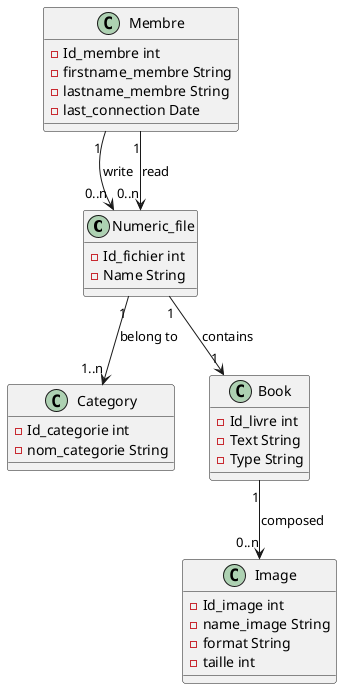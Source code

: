 @startuml

Class Numeric_file{
  - Id_fichier int
  - Name String
}

Class Category {
  - Id_categorie int
  - nom_categorie String
}

Class Book {
  - Id_livre int
  - Text String
  - Type String
}

Class Image {
  - Id_image int
  - name_image String
  - format String
  - taille int
}

Class Membre {
  - Id_membre int
  - firstname_membre String
  - lastname_membre String
  - last_connection Date
}

Numeric_file "1" --> "1" Book : "contains"
Numeric_file "1" --> "1..n" Category : "belong to"
Book "1" --> "0..n" Image : "composed"
Membre "1" --> "0..n" Numeric_file : "write"
Membre "1" --> "0..n" Numeric_file : "read"

@enduml